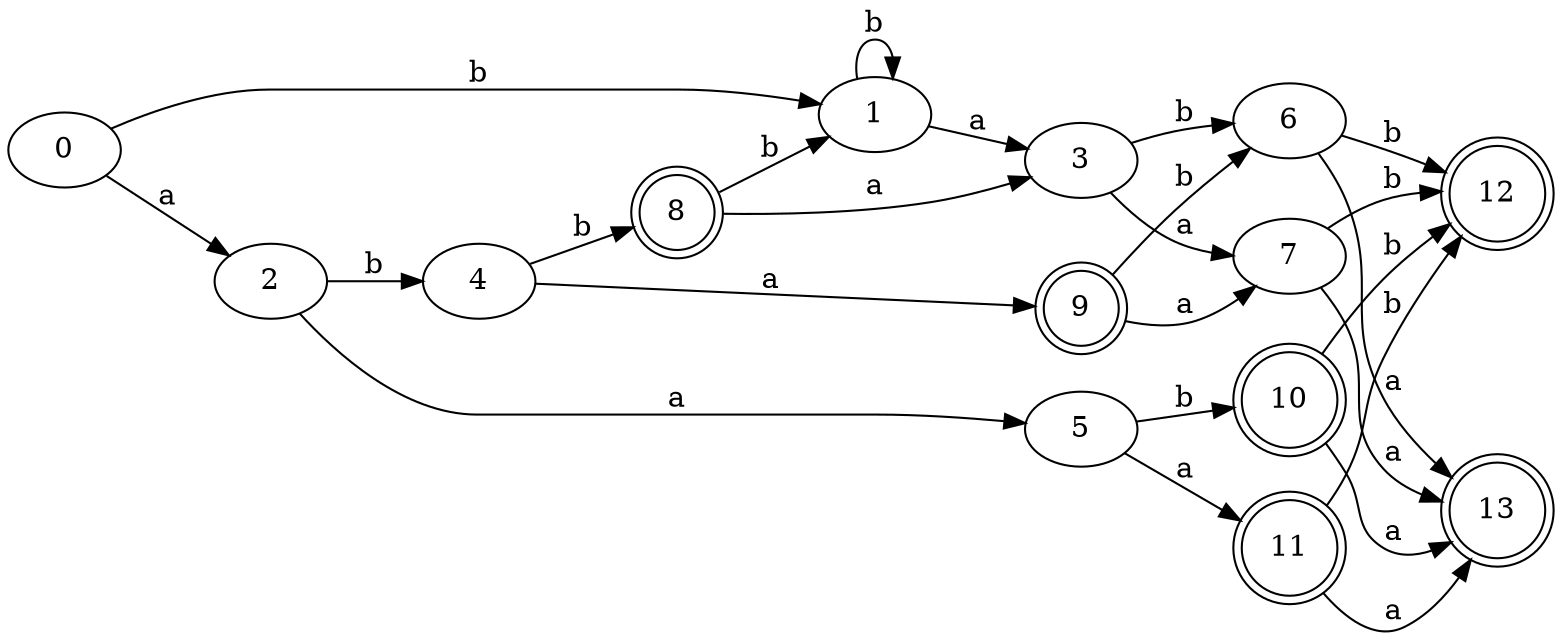 digraph Automata {
	rankdir=LR
	0 [label=0]
	0 -> 1 [label=b]
	0 -> 2 [label=a]
	1 [label=1]
	1 -> 1 [label=b]
	1 -> 3 [label=a]
	2 [label=2]
	2 -> 4 [label=b]
	2 -> 5 [label=a]
	3 [label=3]
	3 -> 6 [label=b]
	3 -> 7 [label=a]
	4 [label=4]
	4 -> 8 [label=b]
	4 -> 9 [label=a]
	5 [label=5]
	5 -> 10 [label=b]
	5 -> 11 [label=a]
	6 [label=6]
	6 -> 12 [label=b]
	6 -> 13 [label=a]
	7 [label=7]
	7 -> 12 [label=b]
	7 -> 13 [label=a]
	8 [label=8 shape=doublecircle]
	8 -> 1 [label=b]
	8 -> 3 [label=a]
	9 [label=9 shape=doublecircle]
	9 -> 6 [label=b]
	9 -> 7 [label=a]
	10 [label=10 shape=doublecircle]
	10 -> 12 [label=b]
	10 -> 13 [label=a]
	11 [label=11 shape=doublecircle]
	11 -> 12 [label=b]
	11 -> 13 [label=a]
	12 [label=12 shape=doublecircle]
	13 [label=13 shape=doublecircle]
}
